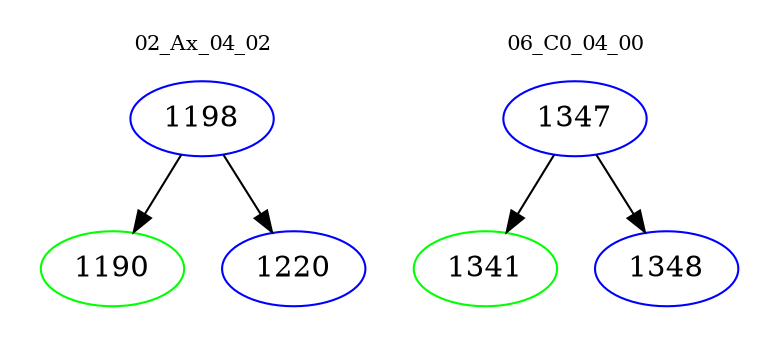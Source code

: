 digraph{
subgraph cluster_0 {
color = white
label = "02_Ax_04_02";
fontsize=10;
T0_1198 [label="1198", color="blue"]
T0_1198 -> T0_1190 [color="black"]
T0_1190 [label="1190", color="green"]
T0_1198 -> T0_1220 [color="black"]
T0_1220 [label="1220", color="blue"]
}
subgraph cluster_1 {
color = white
label = "06_C0_04_00";
fontsize=10;
T1_1347 [label="1347", color="blue"]
T1_1347 -> T1_1341 [color="black"]
T1_1341 [label="1341", color="green"]
T1_1347 -> T1_1348 [color="black"]
T1_1348 [label="1348", color="blue"]
}
}
